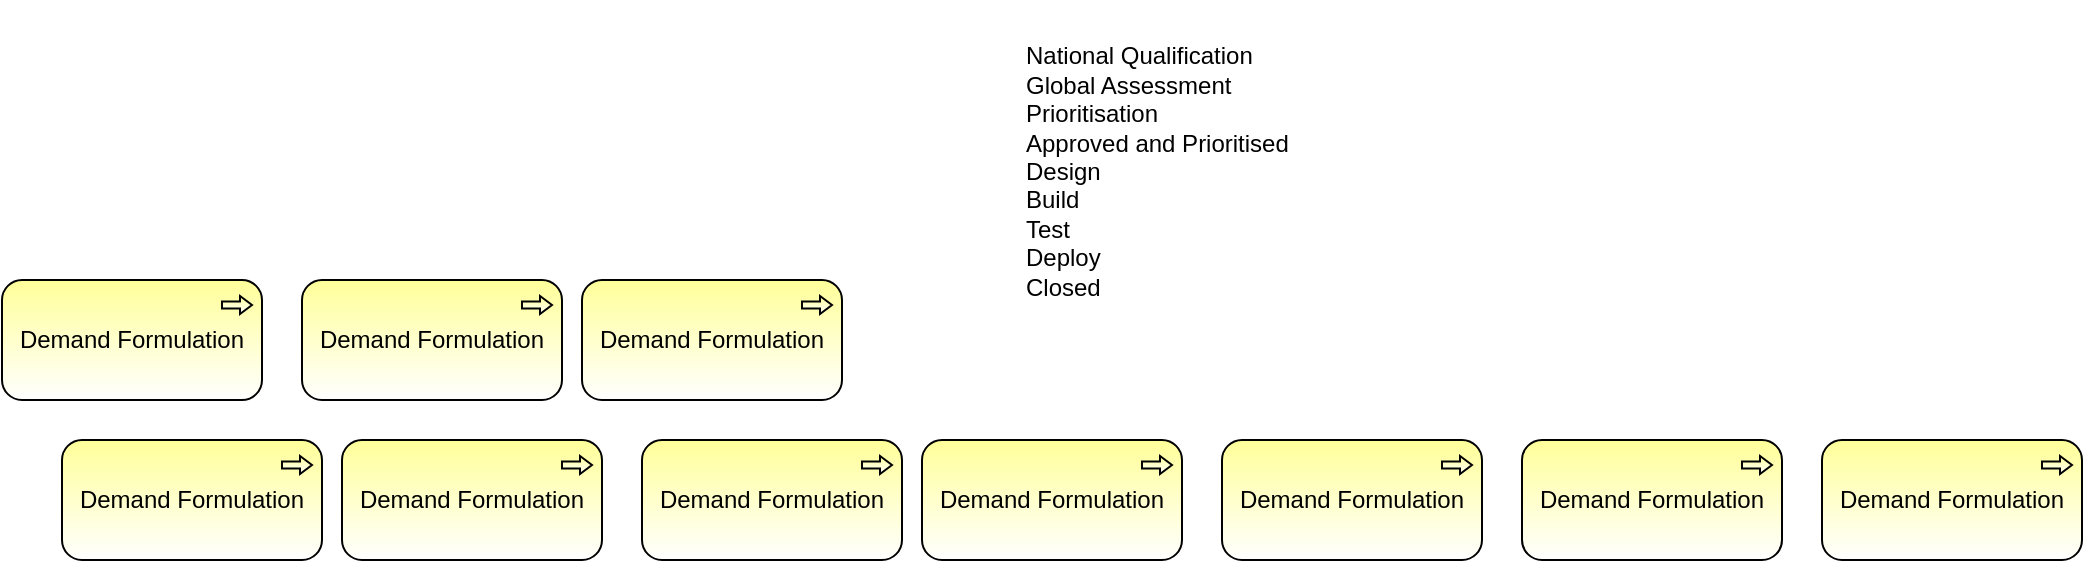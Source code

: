 <mxfile version="14.6.10" type="github" pages="2">
  <diagram id="prtHgNgQTEPvFCAcTncT" name="Page-1">
    <mxGraphModel dx="1637" dy="1178" grid="1" gridSize="10" guides="1" tooltips="1" connect="1" arrows="1" fold="1" page="1" pageScale="1" pageWidth="1169" pageHeight="827" math="0" shadow="0">
      <root>
        <mxCell id="0" />
        <mxCell id="1" parent="0" />
        <mxCell id="pSK2qEDxXkrErEkI7SS4-2" value="Demand Formulation" style="html=1;outlineConnect=0;whiteSpace=wrap;fillColor=#ffff99;shape=mxgraph.archimate3.application;appType=proc;archiType=rounded;gradientColor=#ffffff;" vertex="1" parent="1">
          <mxGeometry x="90" y="240" width="130" height="60" as="geometry" />
        </mxCell>
        <mxCell id="kkAvzBFjIjQBJB4-EslT-1" value="&lt;br&gt;National Qualification&lt;br&gt;Global Assessment&lt;br&gt;Prioritisation&lt;br&gt;Approved and Prioritised&lt;br&gt;Design&lt;br&gt;Build&lt;br&gt;Test&lt;br&gt;Deploy&lt;br&gt;Closed" style="text;whiteSpace=wrap;html=1;" vertex="1" parent="1">
          <mxGeometry x="600" y="100" width="160" height="160" as="geometry" />
        </mxCell>
        <mxCell id="kkAvzBFjIjQBJB4-EslT-2" value="Demand Formulation" style="html=1;outlineConnect=0;whiteSpace=wrap;fillColor=#ffff99;shape=mxgraph.archimate3.application;appType=proc;archiType=rounded;gradientColor=#ffffff;" vertex="1" parent="1">
          <mxGeometry x="240" y="240" width="130" height="60" as="geometry" />
        </mxCell>
        <mxCell id="kkAvzBFjIjQBJB4-EslT-3" value="Demand Formulation" style="html=1;outlineConnect=0;whiteSpace=wrap;fillColor=#ffff99;shape=mxgraph.archimate3.application;appType=proc;archiType=rounded;gradientColor=#ffffff;" vertex="1" parent="1">
          <mxGeometry x="380" y="240" width="130" height="60" as="geometry" />
        </mxCell>
        <mxCell id="kkAvzBFjIjQBJB4-EslT-4" value="Demand Formulation" style="html=1;outlineConnect=0;whiteSpace=wrap;fillColor=#ffff99;shape=mxgraph.archimate3.application;appType=proc;archiType=rounded;gradientColor=#ffffff;" vertex="1" parent="1">
          <mxGeometry x="120" y="320" width="130" height="60" as="geometry" />
        </mxCell>
        <mxCell id="kkAvzBFjIjQBJB4-EslT-5" value="Demand Formulation" style="html=1;outlineConnect=0;whiteSpace=wrap;fillColor=#ffff99;shape=mxgraph.archimate3.application;appType=proc;archiType=rounded;gradientColor=#ffffff;" vertex="1" parent="1">
          <mxGeometry x="260" y="320" width="130" height="60" as="geometry" />
        </mxCell>
        <mxCell id="kkAvzBFjIjQBJB4-EslT-6" value="Demand Formulation" style="html=1;outlineConnect=0;whiteSpace=wrap;fillColor=#ffff99;shape=mxgraph.archimate3.application;appType=proc;archiType=rounded;gradientColor=#ffffff;" vertex="1" parent="1">
          <mxGeometry x="410" y="320" width="130" height="60" as="geometry" />
        </mxCell>
        <mxCell id="kkAvzBFjIjQBJB4-EslT-7" value="Demand Formulation" style="html=1;outlineConnect=0;whiteSpace=wrap;fillColor=#ffff99;shape=mxgraph.archimate3.application;appType=proc;archiType=rounded;gradientColor=#ffffff;" vertex="1" parent="1">
          <mxGeometry x="550" y="320" width="130" height="60" as="geometry" />
        </mxCell>
        <mxCell id="kkAvzBFjIjQBJB4-EslT-8" value="Demand Formulation" style="html=1;outlineConnect=0;whiteSpace=wrap;fillColor=#ffff99;shape=mxgraph.archimate3.application;appType=proc;archiType=rounded;gradientColor=#ffffff;" vertex="1" parent="1">
          <mxGeometry x="700" y="320" width="130" height="60" as="geometry" />
        </mxCell>
        <mxCell id="kkAvzBFjIjQBJB4-EslT-9" value="Demand Formulation" style="html=1;outlineConnect=0;whiteSpace=wrap;fillColor=#ffff99;shape=mxgraph.archimate3.application;appType=proc;archiType=rounded;gradientColor=#ffffff;" vertex="1" parent="1">
          <mxGeometry x="850" y="320" width="130" height="60" as="geometry" />
        </mxCell>
        <mxCell id="kkAvzBFjIjQBJB4-EslT-10" value="Demand Formulation" style="html=1;outlineConnect=0;whiteSpace=wrap;fillColor=#ffff99;shape=mxgraph.archimate3.application;appType=proc;archiType=rounded;gradientColor=#ffffff;" vertex="1" parent="1">
          <mxGeometry x="1000" y="320" width="130" height="60" as="geometry" />
        </mxCell>
      </root>
    </mxGraphModel>
  </diagram>
  <diagram id="v-b3sAT221pwnqyll39n" name="Page-2">
    <mxGraphModel dx="1637" dy="1178" grid="1" gridSize="10" guides="1" tooltips="1" connect="1" arrows="1" fold="1" page="1" pageScale="1" pageWidth="1169" pageHeight="827" math="0" shadow="0">
      <root>
        <mxCell id="uWfKr8RefFhWnUi3p51r-0" />
        <mxCell id="uWfKr8RefFhWnUi3p51r-1" parent="uWfKr8RefFhWnUi3p51r-0" />
        <mxCell id="DIcJdFjjL4OBwgaZdVdM-0" value="Pool" style="swimlane;html=1;childLayout=stackLayout;resizeParent=1;resizeParentMax=0;horizontal=0;startSize=20;horizontalStack=0;" vertex="1" parent="uWfKr8RefFhWnUi3p51r-1">
          <mxGeometry x="120" y="120" width="450" height="360" as="geometry" />
        </mxCell>
        <mxCell id="DIcJdFjjL4OBwgaZdVdM-1" value="" style="edgeStyle=orthogonalEdgeStyle;rounded=0;orthogonalLoop=1;jettySize=auto;html=1;dashed=1;endArrow=none;endFill=0;" edge="1" parent="DIcJdFjjL4OBwgaZdVdM-0" source="DIcJdFjjL4OBwgaZdVdM-8" target="DIcJdFjjL4OBwgaZdVdM-14">
          <mxGeometry relative="1" as="geometry" />
        </mxCell>
        <mxCell id="DIcJdFjjL4OBwgaZdVdM-2" style="edgeStyle=orthogonalEdgeStyle;rounded=0;orthogonalLoop=1;jettySize=auto;html=1;endArrow=classic;endFill=1;" edge="1" parent="DIcJdFjjL4OBwgaZdVdM-0" source="DIcJdFjjL4OBwgaZdVdM-15" target="DIcJdFjjL4OBwgaZdVdM-10">
          <mxGeometry relative="1" as="geometry" />
        </mxCell>
        <mxCell id="DIcJdFjjL4OBwgaZdVdM-3" style="edgeStyle=orthogonalEdgeStyle;rounded=0;orthogonalLoop=1;jettySize=auto;html=1;endArrow=classic;endFill=1;" edge="1" parent="DIcJdFjjL4OBwgaZdVdM-0" source="DIcJdFjjL4OBwgaZdVdM-15" target="DIcJdFjjL4OBwgaZdVdM-18">
          <mxGeometry relative="1" as="geometry" />
        </mxCell>
        <mxCell id="DIcJdFjjL4OBwgaZdVdM-4" style="edgeStyle=orthogonalEdgeStyle;rounded=0;orthogonalLoop=1;jettySize=auto;html=1;endArrow=classic;endFill=1;" edge="1" parent="DIcJdFjjL4OBwgaZdVdM-0" source="DIcJdFjjL4OBwgaZdVdM-14" target="DIcJdFjjL4OBwgaZdVdM-19">
          <mxGeometry relative="1" as="geometry">
            <Array as="points">
              <mxPoint x="180" y="340" />
              <mxPoint x="400" y="340" />
            </Array>
          </mxGeometry>
        </mxCell>
        <mxCell id="DIcJdFjjL4OBwgaZdVdM-5" value="Lane 1" style="swimlane;html=1;startSize=20;horizontal=0;" vertex="1" parent="DIcJdFjjL4OBwgaZdVdM-0">
          <mxGeometry x="20" width="430" height="120" as="geometry" />
        </mxCell>
        <mxCell id="DIcJdFjjL4OBwgaZdVdM-6" value="" style="edgeStyle=orthogonalEdgeStyle;rounded=0;orthogonalLoop=1;jettySize=auto;html=1;" edge="1" parent="DIcJdFjjL4OBwgaZdVdM-5" source="DIcJdFjjL4OBwgaZdVdM-7" target="DIcJdFjjL4OBwgaZdVdM-8">
          <mxGeometry relative="1" as="geometry" />
        </mxCell>
        <mxCell id="DIcJdFjjL4OBwgaZdVdM-7" value="" style="ellipse;whiteSpace=wrap;html=1;" vertex="1" parent="DIcJdFjjL4OBwgaZdVdM-5">
          <mxGeometry x="40" y="40" width="40" height="40" as="geometry" />
        </mxCell>
        <mxCell id="DIcJdFjjL4OBwgaZdVdM-8" value="" style="rounded=0;whiteSpace=wrap;html=1;fontFamily=Helvetica;fontSize=12;fontColor=#000000;align=center;" vertex="1" parent="DIcJdFjjL4OBwgaZdVdM-5">
          <mxGeometry x="120" y="30" width="80" height="60" as="geometry" />
        </mxCell>
        <mxCell id="DIcJdFjjL4OBwgaZdVdM-9" value="" style="edgeStyle=orthogonalEdgeStyle;rounded=0;orthogonalLoop=1;jettySize=auto;html=1;endArrow=classic;endFill=1;" edge="1" parent="DIcJdFjjL4OBwgaZdVdM-5" source="DIcJdFjjL4OBwgaZdVdM-10" target="DIcJdFjjL4OBwgaZdVdM-11">
          <mxGeometry relative="1" as="geometry" />
        </mxCell>
        <mxCell id="DIcJdFjjL4OBwgaZdVdM-10" value="" style="rounded=0;whiteSpace=wrap;html=1;fontFamily=Helvetica;fontSize=12;fontColor=#000000;align=center;" vertex="1" parent="DIcJdFjjL4OBwgaZdVdM-5">
          <mxGeometry x="240" y="30" width="80" height="60" as="geometry" />
        </mxCell>
        <mxCell id="DIcJdFjjL4OBwgaZdVdM-11" value="" style="ellipse;whiteSpace=wrap;html=1;" vertex="1" parent="DIcJdFjjL4OBwgaZdVdM-5">
          <mxGeometry x="360" y="40" width="40" height="40" as="geometry" />
        </mxCell>
        <mxCell id="DIcJdFjjL4OBwgaZdVdM-12" value="Lane 2" style="swimlane;html=1;startSize=20;horizontal=0;" vertex="1" parent="DIcJdFjjL4OBwgaZdVdM-0">
          <mxGeometry x="20" y="120" width="430" height="120" as="geometry" />
        </mxCell>
        <mxCell id="DIcJdFjjL4OBwgaZdVdM-13" value="" style="edgeStyle=orthogonalEdgeStyle;rounded=0;orthogonalLoop=1;jettySize=auto;html=1;endArrow=classic;endFill=1;" edge="1" parent="DIcJdFjjL4OBwgaZdVdM-12" source="DIcJdFjjL4OBwgaZdVdM-14" target="DIcJdFjjL4OBwgaZdVdM-15">
          <mxGeometry relative="1" as="geometry" />
        </mxCell>
        <mxCell id="DIcJdFjjL4OBwgaZdVdM-14" value="" style="rounded=0;whiteSpace=wrap;html=1;fontFamily=Helvetica;fontSize=12;fontColor=#000000;align=center;" vertex="1" parent="DIcJdFjjL4OBwgaZdVdM-12">
          <mxGeometry x="120" y="30" width="80" height="60" as="geometry" />
        </mxCell>
        <mxCell id="DIcJdFjjL4OBwgaZdVdM-15" value="" style="rhombus;whiteSpace=wrap;html=1;fontFamily=Helvetica;fontSize=12;fontColor=#000000;align=center;" vertex="1" parent="DIcJdFjjL4OBwgaZdVdM-12">
          <mxGeometry x="260" y="40" width="40" height="40" as="geometry" />
        </mxCell>
        <mxCell id="DIcJdFjjL4OBwgaZdVdM-16" value="Lane 3" style="swimlane;html=1;startSize=20;horizontal=0;" vertex="1" parent="DIcJdFjjL4OBwgaZdVdM-0">
          <mxGeometry x="20" y="240" width="430" height="120" as="geometry" />
        </mxCell>
        <mxCell id="DIcJdFjjL4OBwgaZdVdM-17" value="" style="edgeStyle=orthogonalEdgeStyle;rounded=0;orthogonalLoop=1;jettySize=auto;html=1;endArrow=classic;endFill=1;" edge="1" parent="DIcJdFjjL4OBwgaZdVdM-16" source="DIcJdFjjL4OBwgaZdVdM-18" target="DIcJdFjjL4OBwgaZdVdM-19">
          <mxGeometry relative="1" as="geometry" />
        </mxCell>
        <mxCell id="DIcJdFjjL4OBwgaZdVdM-18" value="" style="rounded=0;whiteSpace=wrap;html=1;fontFamily=Helvetica;fontSize=12;fontColor=#000000;align=center;" vertex="1" parent="DIcJdFjjL4OBwgaZdVdM-16">
          <mxGeometry x="240" y="20" width="80" height="60" as="geometry" />
        </mxCell>
        <mxCell id="DIcJdFjjL4OBwgaZdVdM-19" value="" style="rhombus;whiteSpace=wrap;html=1;fontFamily=Helvetica;fontSize=12;fontColor=#000000;align=center;" vertex="1" parent="DIcJdFjjL4OBwgaZdVdM-16">
          <mxGeometry x="360" y="30" width="40" height="40" as="geometry" />
        </mxCell>
      </root>
    </mxGraphModel>
  </diagram>
</mxfile>
